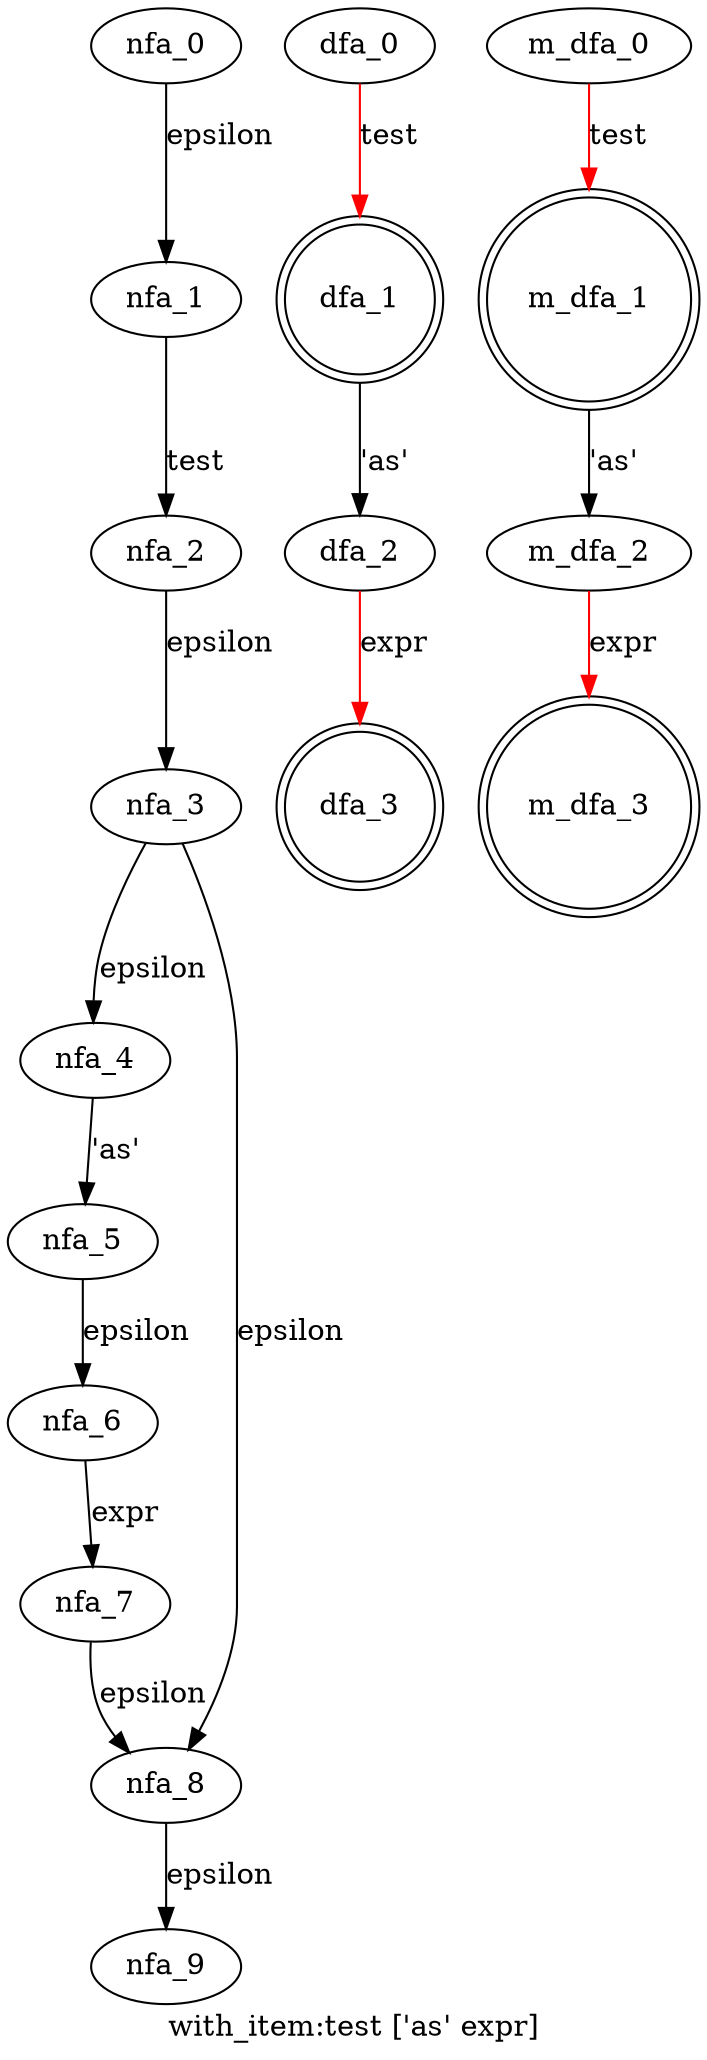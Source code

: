 digraph with_item {
 graph[label="with_item:test ['as' expr]"]
 subgraph with_item_nfa {
  nfa_0->nfa_1[label="epsilon"]
  nfa_1->nfa_2[label="test"]
  nfa_2->nfa_3[label="epsilon"]
  nfa_3->nfa_4[label="epsilon"]
  nfa_4->nfa_5[label="'as'"]
  nfa_5->nfa_6[label="epsilon"]
  nfa_6->nfa_7[label="expr"]
  nfa_7->nfa_8[label="epsilon"]
  nfa_8->nfa_9[label="epsilon"]
  nfa_3->nfa_8[label="epsilon"]
  }
 subgraph with_item_dfa {
  dfa_0->dfa_1[label="test",color=red]
  dfa_1->dfa_2[label="'as'"]
  dfa_2->dfa_3[label="expr",color=red]
  dfa_1[shape=doublecircle]
  dfa_3[shape=doublecircle]
  }
 subgraph with_item_m_dfa {
  m_dfa_0->m_dfa_1[label="test",color=red]
  m_dfa_1->m_dfa_2[label="'as'"]
  m_dfa_2->m_dfa_3[label="expr",color=red]
  m_dfa_1[shape=doublecircle]
  m_dfa_3[shape=doublecircle]
  }
}
